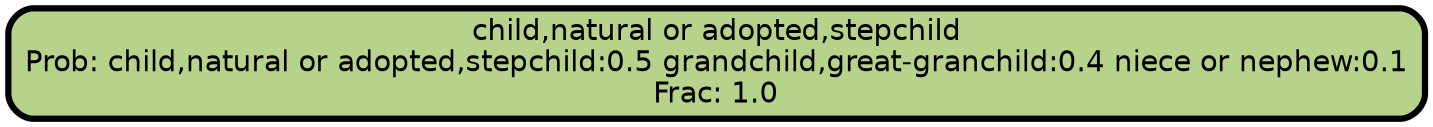 graph Tree {
node [shape=box, style="filled, rounded",color="black",penwidth="3",fontcolor="black",                 fontname=helvetica] ;
graph [ranksep="0 equally", splines=straight,                 bgcolor=transparent, dpi=200] ;
edge [fontname=helvetica, color=black] ;
0 [label="child,natural or adopted,stepchild
Prob: child,natural or adopted,stepchild:0.5 grandchild,great-granchild:0.4 niece or nephew:0.1
Frac: 1.0", fillcolor="#b6d28b"] ;
{rank = same;}}